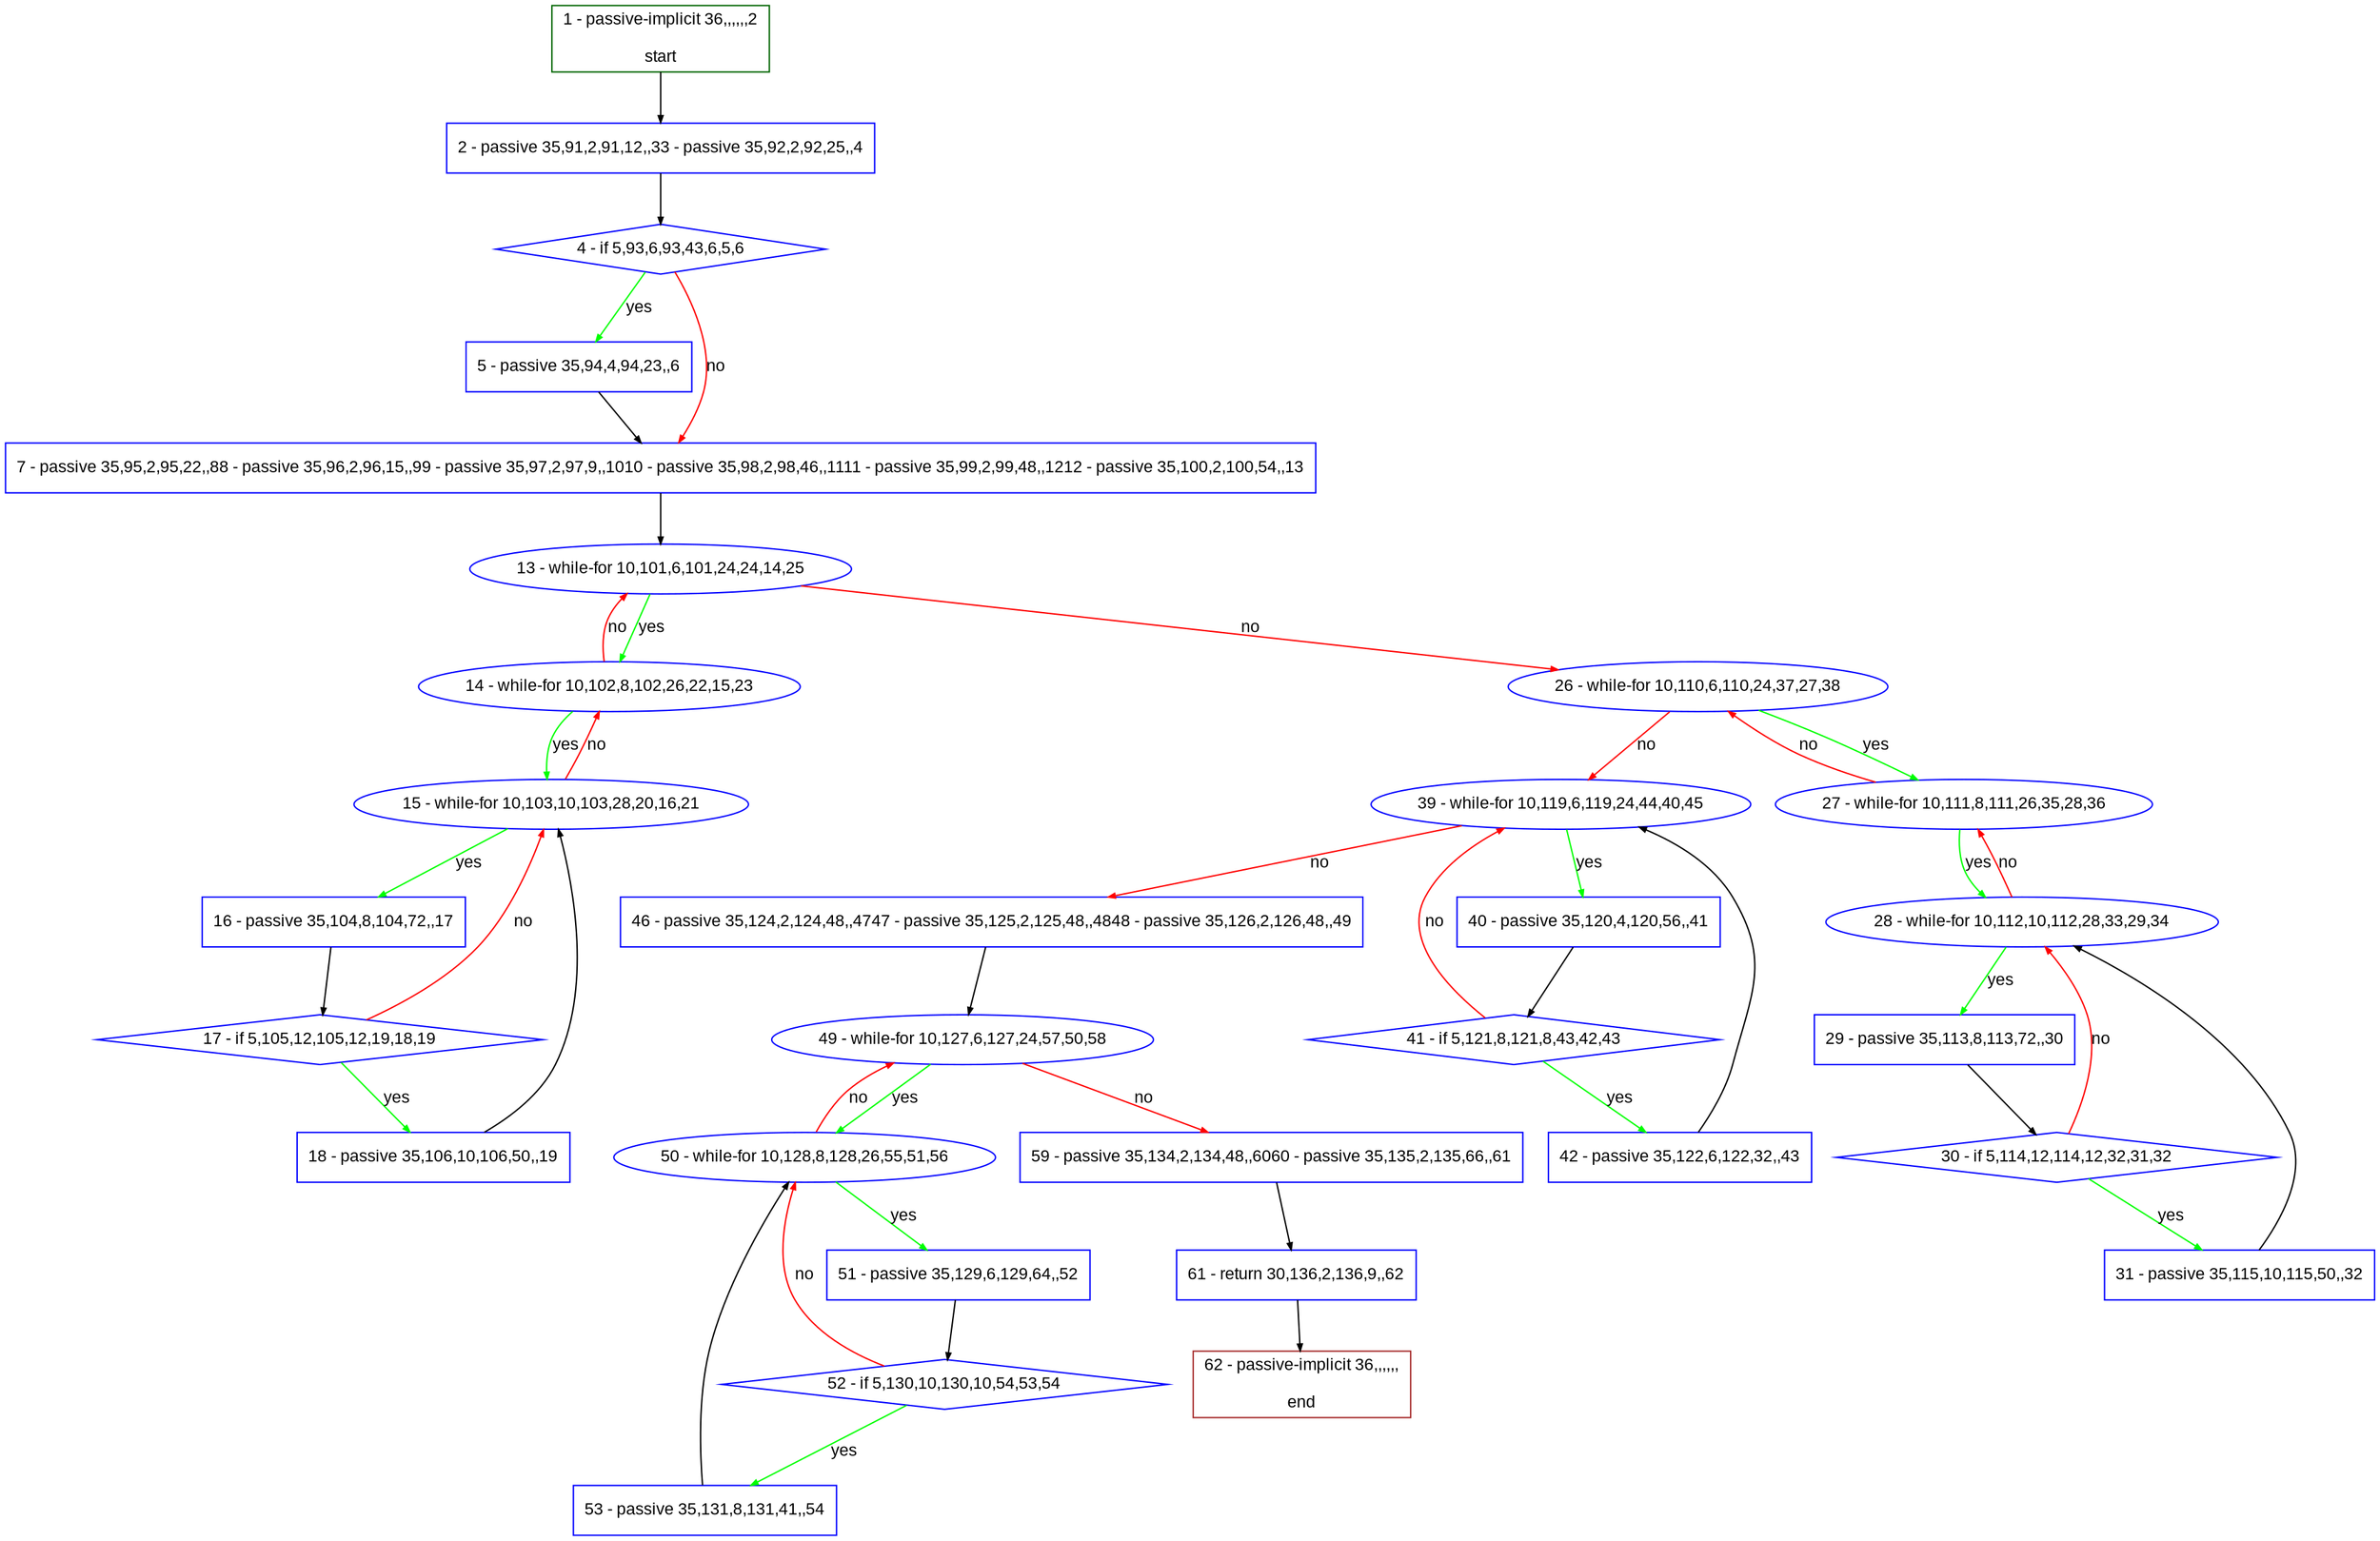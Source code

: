 digraph "" {
  graph [pack="true", label="", fontsize="12", packmode="clust", fontname="Arial", fillcolor="#FFFFCC", bgcolor="white", style="rounded,filled", compound="true"];
  node [node_initialized="no", label="", color="grey", fontsize="12", fillcolor="white", fontname="Arial", style="filled", shape="rectangle", compound="true", fixedsize="false"];
  edge [fontcolor="black", arrowhead="normal", arrowtail="none", arrowsize="0.5", ltail="", label="", color="black", fontsize="12", lhead="", fontname="Arial", dir="forward", compound="true"];
  __N1 [label="2 - passive 35,91,2,91,12,,33 - passive 35,92,2,92,25,,4", color="#0000ff", fillcolor="#ffffff", style="filled", shape="box"];
  __N2 [label="1 - passive-implicit 36,,,,,,2\n\nstart", color="#006400", fillcolor="#ffffff", style="filled", shape="box"];
  __N3 [label="4 - if 5,93,6,93,43,6,5,6", color="#0000ff", fillcolor="#ffffff", style="filled", shape="diamond"];
  __N4 [label="5 - passive 35,94,4,94,23,,6", color="#0000ff", fillcolor="#ffffff", style="filled", shape="box"];
  __N5 [label="7 - passive 35,95,2,95,22,,88 - passive 35,96,2,96,15,,99 - passive 35,97,2,97,9,,1010 - passive 35,98,2,98,46,,1111 - passive 35,99,2,99,48,,1212 - passive 35,100,2,100,54,,13", color="#0000ff", fillcolor="#ffffff", style="filled", shape="box"];
  __N6 [label="13 - while-for 10,101,6,101,24,24,14,25", color="#0000ff", fillcolor="#ffffff", style="filled", shape="oval"];
  __N7 [label="14 - while-for 10,102,8,102,26,22,15,23", color="#0000ff", fillcolor="#ffffff", style="filled", shape="oval"];
  __N8 [label="26 - while-for 10,110,6,110,24,37,27,38", color="#0000ff", fillcolor="#ffffff", style="filled", shape="oval"];
  __N9 [label="15 - while-for 10,103,10,103,28,20,16,21", color="#0000ff", fillcolor="#ffffff", style="filled", shape="oval"];
  __N10 [label="16 - passive 35,104,8,104,72,,17", color="#0000ff", fillcolor="#ffffff", style="filled", shape="box"];
  __N11 [label="17 - if 5,105,12,105,12,19,18,19", color="#0000ff", fillcolor="#ffffff", style="filled", shape="diamond"];
  __N12 [label="18 - passive 35,106,10,106,50,,19", color="#0000ff", fillcolor="#ffffff", style="filled", shape="box"];
  __N13 [label="27 - while-for 10,111,8,111,26,35,28,36", color="#0000ff", fillcolor="#ffffff", style="filled", shape="oval"];
  __N14 [label="39 - while-for 10,119,6,119,24,44,40,45", color="#0000ff", fillcolor="#ffffff", style="filled", shape="oval"];
  __N15 [label="28 - while-for 10,112,10,112,28,33,29,34", color="#0000ff", fillcolor="#ffffff", style="filled", shape="oval"];
  __N16 [label="29 - passive 35,113,8,113,72,,30", color="#0000ff", fillcolor="#ffffff", style="filled", shape="box"];
  __N17 [label="30 - if 5,114,12,114,12,32,31,32", color="#0000ff", fillcolor="#ffffff", style="filled", shape="diamond"];
  __N18 [label="31 - passive 35,115,10,115,50,,32", color="#0000ff", fillcolor="#ffffff", style="filled", shape="box"];
  __N19 [label="40 - passive 35,120,4,120,56,,41", color="#0000ff", fillcolor="#ffffff", style="filled", shape="box"];
  __N20 [label="46 - passive 35,124,2,124,48,,4747 - passive 35,125,2,125,48,,4848 - passive 35,126,2,126,48,,49", color="#0000ff", fillcolor="#ffffff", style="filled", shape="box"];
  __N21 [label="41 - if 5,121,8,121,8,43,42,43", color="#0000ff", fillcolor="#ffffff", style="filled", shape="diamond"];
  __N22 [label="42 - passive 35,122,6,122,32,,43", color="#0000ff", fillcolor="#ffffff", style="filled", shape="box"];
  __N23 [label="49 - while-for 10,127,6,127,24,57,50,58", color="#0000ff", fillcolor="#ffffff", style="filled", shape="oval"];
  __N24 [label="50 - while-for 10,128,8,128,26,55,51,56", color="#0000ff", fillcolor="#ffffff", style="filled", shape="oval"];
  __N25 [label="59 - passive 35,134,2,134,48,,6060 - passive 35,135,2,135,66,,61", color="#0000ff", fillcolor="#ffffff", style="filled", shape="box"];
  __N26 [label="51 - passive 35,129,6,129,64,,52", color="#0000ff", fillcolor="#ffffff", style="filled", shape="box"];
  __N27 [label="52 - if 5,130,10,130,10,54,53,54", color="#0000ff", fillcolor="#ffffff", style="filled", shape="diamond"];
  __N28 [label="53 - passive 35,131,8,131,41,,54", color="#0000ff", fillcolor="#ffffff", style="filled", shape="box"];
  __N29 [label="61 - return 30,136,2,136,9,,62", color="#0000ff", fillcolor="#ffffff", style="filled", shape="box"];
  __N30 [label="62 - passive-implicit 36,,,,,,\n\nend", color="#a52a2a", fillcolor="#ffffff", style="filled", shape="box"];
  __N2 -> __N1 [arrowhead="normal", arrowtail="none", color="#000000", label="", dir="forward"];
  __N1 -> __N3 [arrowhead="normal", arrowtail="none", color="#000000", label="", dir="forward"];
  __N3 -> __N4 [arrowhead="normal", arrowtail="none", color="#00ff00", label="yes", dir="forward"];
  __N3 -> __N5 [arrowhead="normal", arrowtail="none", color="#ff0000", label="no", dir="forward"];
  __N4 -> __N5 [arrowhead="normal", arrowtail="none", color="#000000", label="", dir="forward"];
  __N5 -> __N6 [arrowhead="normal", arrowtail="none", color="#000000", label="", dir="forward"];
  __N6 -> __N7 [arrowhead="normal", arrowtail="none", color="#00ff00", label="yes", dir="forward"];
  __N7 -> __N6 [arrowhead="normal", arrowtail="none", color="#ff0000", label="no", dir="forward"];
  __N6 -> __N8 [arrowhead="normal", arrowtail="none", color="#ff0000", label="no", dir="forward"];
  __N7 -> __N9 [arrowhead="normal", arrowtail="none", color="#00ff00", label="yes", dir="forward"];
  __N9 -> __N7 [arrowhead="normal", arrowtail="none", color="#ff0000", label="no", dir="forward"];
  __N9 -> __N10 [arrowhead="normal", arrowtail="none", color="#00ff00", label="yes", dir="forward"];
  __N10 -> __N11 [arrowhead="normal", arrowtail="none", color="#000000", label="", dir="forward"];
  __N11 -> __N9 [arrowhead="normal", arrowtail="none", color="#ff0000", label="no", dir="forward"];
  __N11 -> __N12 [arrowhead="normal", arrowtail="none", color="#00ff00", label="yes", dir="forward"];
  __N12 -> __N9 [arrowhead="normal", arrowtail="none", color="#000000", label="", dir="forward"];
  __N8 -> __N13 [arrowhead="normal", arrowtail="none", color="#00ff00", label="yes", dir="forward"];
  __N13 -> __N8 [arrowhead="normal", arrowtail="none", color="#ff0000", label="no", dir="forward"];
  __N8 -> __N14 [arrowhead="normal", arrowtail="none", color="#ff0000", label="no", dir="forward"];
  __N13 -> __N15 [arrowhead="normal", arrowtail="none", color="#00ff00", label="yes", dir="forward"];
  __N15 -> __N13 [arrowhead="normal", arrowtail="none", color="#ff0000", label="no", dir="forward"];
  __N15 -> __N16 [arrowhead="normal", arrowtail="none", color="#00ff00", label="yes", dir="forward"];
  __N16 -> __N17 [arrowhead="normal", arrowtail="none", color="#000000", label="", dir="forward"];
  __N17 -> __N15 [arrowhead="normal", arrowtail="none", color="#ff0000", label="no", dir="forward"];
  __N17 -> __N18 [arrowhead="normal", arrowtail="none", color="#00ff00", label="yes", dir="forward"];
  __N18 -> __N15 [arrowhead="normal", arrowtail="none", color="#000000", label="", dir="forward"];
  __N14 -> __N19 [arrowhead="normal", arrowtail="none", color="#00ff00", label="yes", dir="forward"];
  __N14 -> __N20 [arrowhead="normal", arrowtail="none", color="#ff0000", label="no", dir="forward"];
  __N19 -> __N21 [arrowhead="normal", arrowtail="none", color="#000000", label="", dir="forward"];
  __N21 -> __N14 [arrowhead="normal", arrowtail="none", color="#ff0000", label="no", dir="forward"];
  __N21 -> __N22 [arrowhead="normal", arrowtail="none", color="#00ff00", label="yes", dir="forward"];
  __N22 -> __N14 [arrowhead="normal", arrowtail="none", color="#000000", label="", dir="forward"];
  __N20 -> __N23 [arrowhead="normal", arrowtail="none", color="#000000", label="", dir="forward"];
  __N23 -> __N24 [arrowhead="normal", arrowtail="none", color="#00ff00", label="yes", dir="forward"];
  __N24 -> __N23 [arrowhead="normal", arrowtail="none", color="#ff0000", label="no", dir="forward"];
  __N23 -> __N25 [arrowhead="normal", arrowtail="none", color="#ff0000", label="no", dir="forward"];
  __N24 -> __N26 [arrowhead="normal", arrowtail="none", color="#00ff00", label="yes", dir="forward"];
  __N26 -> __N27 [arrowhead="normal", arrowtail="none", color="#000000", label="", dir="forward"];
  __N27 -> __N24 [arrowhead="normal", arrowtail="none", color="#ff0000", label="no", dir="forward"];
  __N27 -> __N28 [arrowhead="normal", arrowtail="none", color="#00ff00", label="yes", dir="forward"];
  __N28 -> __N24 [arrowhead="normal", arrowtail="none", color="#000000", label="", dir="forward"];
  __N25 -> __N29 [arrowhead="normal", arrowtail="none", color="#000000", label="", dir="forward"];
  __N29 -> __N30 [arrowhead="normal", arrowtail="none", color="#000000", label="", dir="forward"];
}
